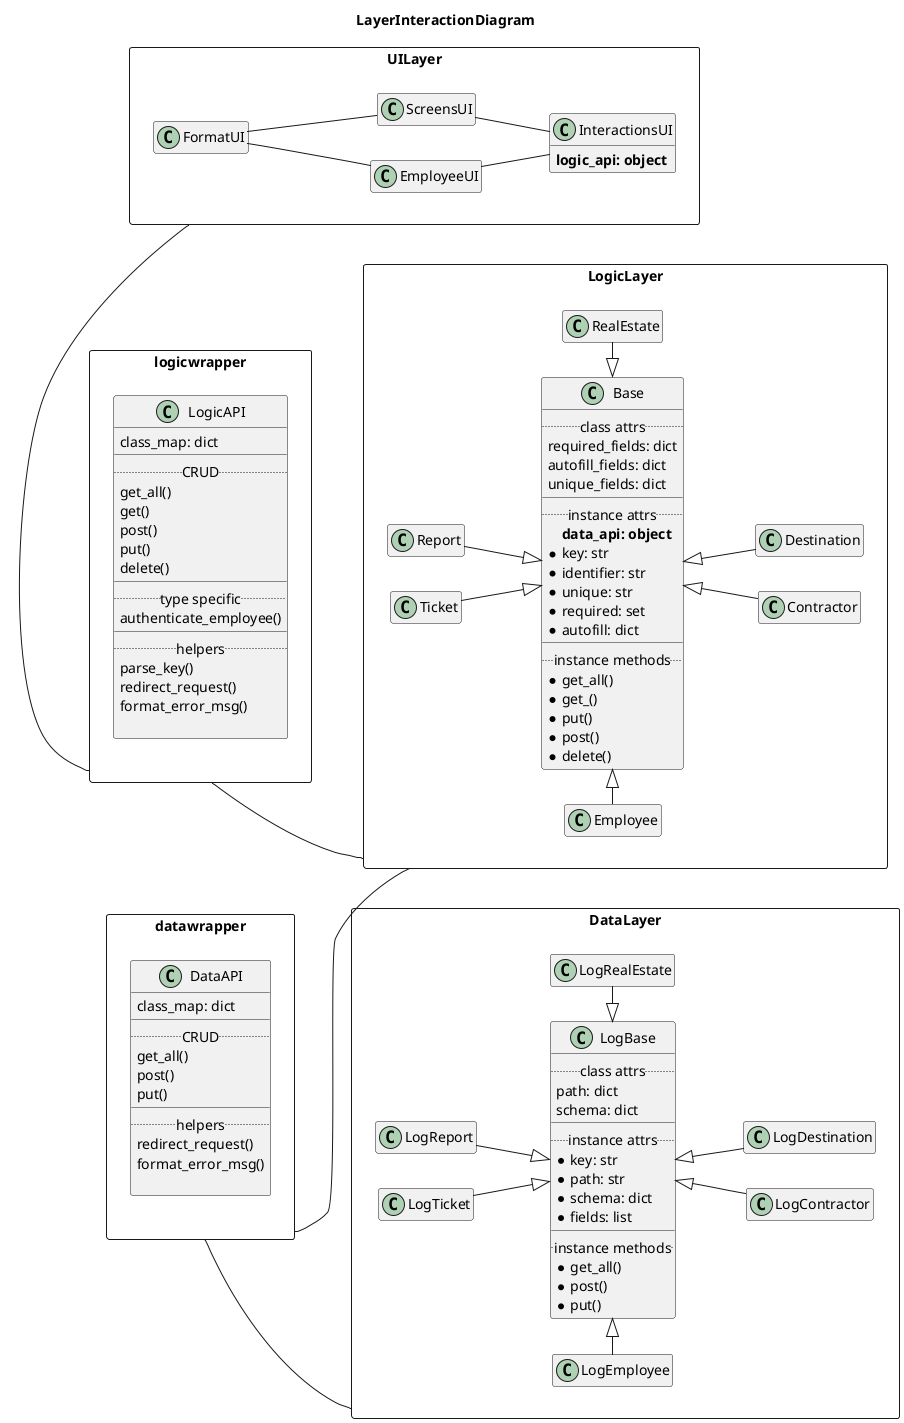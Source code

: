 @startuml Layer Interaction
title LayerInteractionDiagram

hide empty methods
hide empty members
' skinparam groupInheritance 2
left to right direction

package UILayer <<Rectangle>>{
    class InteractionsUI{
        **logic_api: object**
    }
    class ScreensUI{

    }
    class FormatUI{
 
    }
    class EmployeeUI{

    }
    InteractionsUI -Up- ScreensUI
    InteractionsUI -Up- EmployeeUI
    EmployeeUI -Up- FormatUI
    ScreensUI -Up- FormatUI
}

package logicwrapper <<Rectangle>>{

class LogicAPI{
    class_map: dict
    __
    ..CRUD..
    get_all()
    get()
    post()
    put()
    delete()
    __
    ..type specific..
    authenticate_employee()
    __
    ..helpers..
    parse_key()
    redirect_request()
    format_error_msg()

}
' LogicAPI -left- UILayer

}

package LogicLayer <<Rectangle>>{
    class Base{
        ..class attrs..
        required_fields: dict
        autofill_fields: dict
        unique_fields: dict
        __
        ..instance attrs..
         **data_api: object**
        * key: str
        * identifier: str
        * unique: str
        * required: set
        * autofill: dict
        __
        ..instance methods..
        * get_all()
        * get_()
        * put()
        * post()
        * delete()
    }
    Base <|-left- Employee
    Base <|-right- RealEstate
    Base <|-Up- Ticket
    Base <|-Up- Report
    Base <|-Down- Contractor
    Base <|-Down- Destination

}

' LogicLayer -left- LogicAPI
package datawrapper <<Rectangle>>{

class DataAPI{
    class_map: dict
    __
    ..CRUD..
    get_all()
    post()
    put()
    __
    ..helpers..
    redirect_request()
    format_error_msg()

}
}

' DataAPI -left- LogicLayer

package DataLayer <<Rectangle>>{
    class LogBase{
        ..class attrs..
        path: dict
        schema: dict
        __
        ..instance attrs..
        * key: str
        * path: str
        * schema: dict
        * fields: list
        __
        ..instance methods..
        * get_all()
        * post()
        * put()
    }
    LogBase <|-left- LogEmployee
    LogBase <|-right- LogRealEstate
    LogBase <|-Up- LogTicket
    LogBase <|-Up- LogReport
    LogBase <|-Down- LogContractor
    LogBase <|-Down- LogDestination
}

' DataLayer -left- DataAPI

' UILayer -right- LogicAPI
logicwrapper -right- UILayer
logicwrapper -Down- LogicLayer
datawrapper -Down- LogicLayer
datawrapper -Down- DataLayer


@enduml